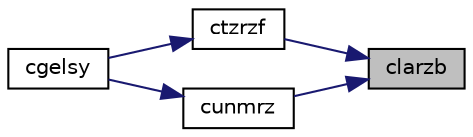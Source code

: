 digraph "clarzb"
{
 // LATEX_PDF_SIZE
  edge [fontname="Helvetica",fontsize="10",labelfontname="Helvetica",labelfontsize="10"];
  node [fontname="Helvetica",fontsize="10",shape=record];
  rankdir="RL";
  Node1 [label="clarzb",height=0.2,width=0.4,color="black", fillcolor="grey75", style="filled", fontcolor="black",tooltip="CLARZB applies a block reflector or its conjugate-transpose to a general matrix."];
  Node1 -> Node2 [dir="back",color="midnightblue",fontsize="10",style="solid",fontname="Helvetica"];
  Node2 [label="ctzrzf",height=0.2,width=0.4,color="black", fillcolor="white", style="filled",URL="$ctzrzf_8f.html#a7885f99c5a0e2b9c7afa38336b090b6d",tooltip="CTZRZF"];
  Node2 -> Node3 [dir="back",color="midnightblue",fontsize="10",style="solid",fontname="Helvetica"];
  Node3 [label="cgelsy",height=0.2,width=0.4,color="black", fillcolor="white", style="filled",URL="$cgelsy_8f.html#a9c3fdd95b68447e92700dffb218fc9db",tooltip="CGELSY solves overdetermined or underdetermined systems for GE matrices"];
  Node1 -> Node4 [dir="back",color="midnightblue",fontsize="10",style="solid",fontname="Helvetica"];
  Node4 [label="cunmrz",height=0.2,width=0.4,color="black", fillcolor="white", style="filled",URL="$cunmrz_8f.html#a891e2fb2f9e07f4d36eb8693601b6479",tooltip="CUNMRZ"];
  Node4 -> Node3 [dir="back",color="midnightblue",fontsize="10",style="solid",fontname="Helvetica"];
}
